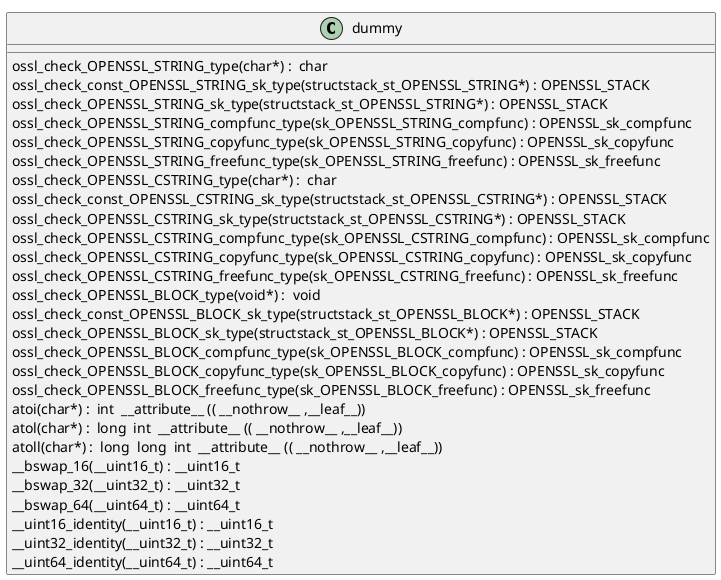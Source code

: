 @startuml
!pragma layout smetana
class dummy {
ossl_check_OPENSSL_STRING_type(char*) :  char  [[[./../../.././qc/apps/lib/app_libctx.c.html#423]]]
ossl_check_const_OPENSSL_STRING_sk_type(structstack_st_OPENSSL_STRING*) : OPENSSL_STACK [[[./../../.././qc/apps/lib/app_libctx.c.html#423]]]
ossl_check_OPENSSL_STRING_sk_type(structstack_st_OPENSSL_STRING*) : OPENSSL_STACK [[[./../../.././qc/apps/lib/app_libctx.c.html#423]]]
ossl_check_OPENSSL_STRING_compfunc_type(sk_OPENSSL_STRING_compfunc) : OPENSSL_sk_compfunc [[[./../../.././qc/apps/lib/app_libctx.c.html#423]]]
ossl_check_OPENSSL_STRING_copyfunc_type(sk_OPENSSL_STRING_copyfunc) : OPENSSL_sk_copyfunc [[[./../../.././qc/apps/lib/app_libctx.c.html#423]]]
ossl_check_OPENSSL_STRING_freefunc_type(sk_OPENSSL_STRING_freefunc) : OPENSSL_sk_freefunc [[[./../../.././qc/apps/lib/app_libctx.c.html#423]]]
ossl_check_OPENSSL_CSTRING_type(char*) :  char  [[[./../../.././qc/apps/lib/app_libctx.c.html#425]]]
ossl_check_const_OPENSSL_CSTRING_sk_type(structstack_st_OPENSSL_CSTRING*) : OPENSSL_STACK [[[./../../.././qc/apps/lib/app_libctx.c.html#425]]]
ossl_check_OPENSSL_CSTRING_sk_type(structstack_st_OPENSSL_CSTRING*) : OPENSSL_STACK [[[./../../.././qc/apps/lib/app_libctx.c.html#425]]]
ossl_check_OPENSSL_CSTRING_compfunc_type(sk_OPENSSL_CSTRING_compfunc) : OPENSSL_sk_compfunc [[[./../../.././qc/apps/lib/app_libctx.c.html#425]]]
ossl_check_OPENSSL_CSTRING_copyfunc_type(sk_OPENSSL_CSTRING_copyfunc) : OPENSSL_sk_copyfunc [[[./../../.././qc/apps/lib/app_libctx.c.html#425]]]
ossl_check_OPENSSL_CSTRING_freefunc_type(sk_OPENSSL_CSTRING_freefunc) : OPENSSL_sk_freefunc [[[./../../.././qc/apps/lib/app_libctx.c.html#425]]]
ossl_check_OPENSSL_BLOCK_type(void*) :  void  [[[./../../.././qc/apps/lib/app_libctx.c.html#428]]]
ossl_check_const_OPENSSL_BLOCK_sk_type(structstack_st_OPENSSL_BLOCK*) : OPENSSL_STACK [[[./../../.././qc/apps/lib/app_libctx.c.html#428]]]
ossl_check_OPENSSL_BLOCK_sk_type(structstack_st_OPENSSL_BLOCK*) : OPENSSL_STACK [[[./../../.././qc/apps/lib/app_libctx.c.html#428]]]
ossl_check_OPENSSL_BLOCK_compfunc_type(sk_OPENSSL_BLOCK_compfunc) : OPENSSL_sk_compfunc [[[./../../.././qc/apps/lib/app_libctx.c.html#428]]]
ossl_check_OPENSSL_BLOCK_copyfunc_type(sk_OPENSSL_BLOCK_copyfunc) : OPENSSL_sk_copyfunc [[[./../../.././qc/apps/lib/app_libctx.c.html#428]]]
ossl_check_OPENSSL_BLOCK_freefunc_type(sk_OPENSSL_BLOCK_freefunc) : OPENSSL_sk_freefunc [[[./../../.././qc/apps/lib/app_libctx.c.html#428]]]
atoi(char*) :  int  __attribute__ (( __nothrow__ ,__leaf__)) [[[./../../.././qc/apps/lib/app_libctx.c.html#765]]]
atol(char*) :  long  int  __attribute__ (( __nothrow__ ,__leaf__)) [[[./../../.././qc/apps/lib/app_libctx.c.html#770]]]
atoll(char*) :  long  long  int  __attribute__ (( __nothrow__ ,__leaf__)) [[[./../../.././qc/apps/lib/app_libctx.c.html#777]]]
__bswap_16(__uint16_t) : __uint16_t [[[./../../.././qc/apps/lib/app_libctx.c.html#939]]]
__bswap_32(__uint32_t) : __uint32_t [[[./../../.././qc/apps/lib/app_libctx.c.html#954]]]
__bswap_64(__uint64_t) : __uint64_t [[[./../../.././qc/apps/lib/app_libctx.c.html#964]]]
__uint16_identity(__uint16_t) : __uint16_t [[[./../../.././qc/apps/lib/app_libctx.c.html#976]]]
__uint32_identity(__uint32_t) : __uint32_t [[[./../../.././qc/apps/lib/app_libctx.c.html#982]]]
__uint64_identity(__uint64_t) : __uint64_t [[[./../../.././qc/apps/lib/app_libctx.c.html#988]]]
} 
@enduml
